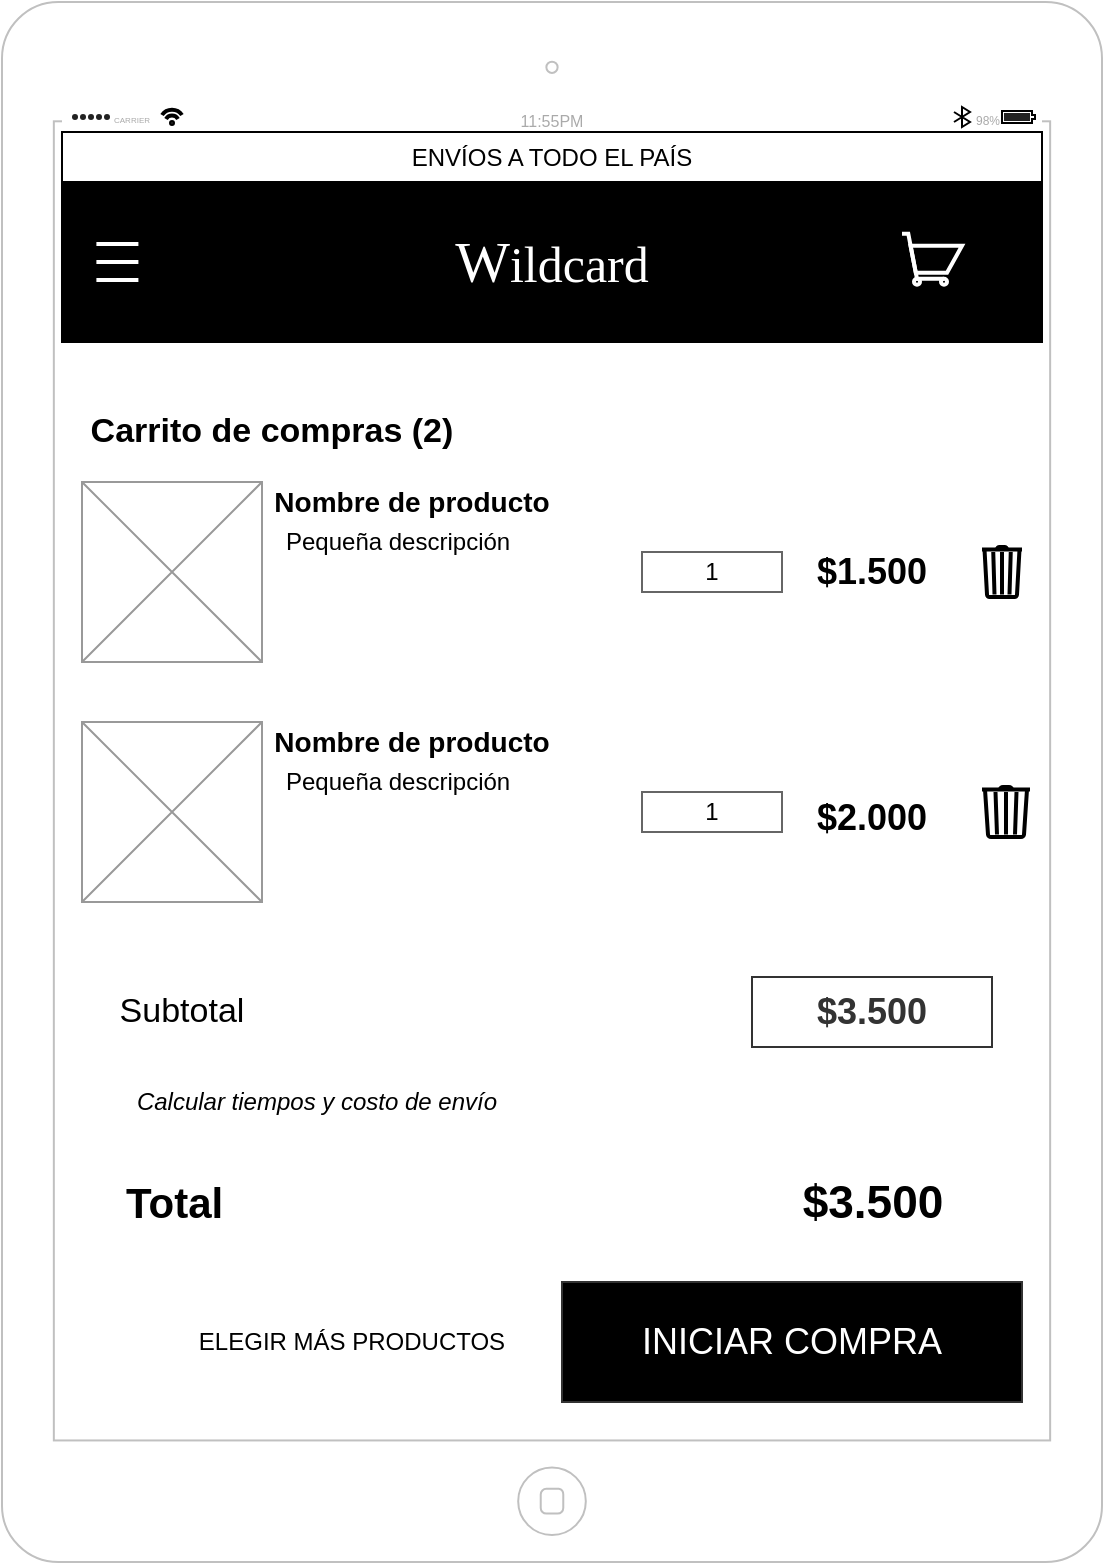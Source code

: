 <mxfile version="13.7.7" type="device"><diagram id="-0yy_ebs7CCKQ1tZL7rp" name="Page-1"><mxGraphModel dx="1550" dy="722" grid="1" gridSize="10" guides="1" tooltips="1" connect="1" arrows="1" fold="1" page="1" pageScale="1" pageWidth="850" pageHeight="1100" math="0" shadow="0"><root><mxCell id="0"/><mxCell id="1" parent="0"/><mxCell id="xbDeX0pREB5TJTkH0_Tu-1" value="" style="html=1;verticalLabelPosition=bottom;labelBackgroundColor=#ffffff;verticalAlign=top;shadow=0;dashed=0;strokeWidth=1;shape=mxgraph.ios7.misc.ipad10inch;strokeColor=#c0c0c0;" parent="1" vertex="1"><mxGeometry x="150" y="60" width="550" height="780" as="geometry"/></mxCell><mxCell id="xbDeX0pREB5TJTkH0_Tu-2" value="" style="html=1;strokeWidth=1;shadow=0;dashed=0;shape=mxgraph.ios7ui.appBar;fillColor=#ffffff;gradientColor=none;" parent="1" vertex="1"><mxGeometry x="180" y="110" width="490" height="15" as="geometry"/></mxCell><mxCell id="xbDeX0pREB5TJTkH0_Tu-3" value="CARRIER" style="shape=rect;align=left;fontSize=8;spacingLeft=24;fontSize=4;fontColor=#aaaaaa;strokeColor=none;fillColor=none;spacingTop=4;" parent="xbDeX0pREB5TJTkH0_Tu-2" vertex="1"><mxGeometry y="0.5" width="50" height="13" relative="1" as="geometry"><mxPoint y="-6.5" as="offset"/></mxGeometry></mxCell><mxCell id="xbDeX0pREB5TJTkH0_Tu-4" value="11:55PM" style="shape=rect;fontSize=8;fontColor=#aaaaaa;strokeColor=none;fillColor=none;spacingTop=4;" parent="xbDeX0pREB5TJTkH0_Tu-2" vertex="1"><mxGeometry x="0.5" y="0.5" width="50" height="13" relative="1" as="geometry"><mxPoint x="-25" y="-6.5" as="offset"/></mxGeometry></mxCell><mxCell id="xbDeX0pREB5TJTkH0_Tu-5" value="98%" style="shape=rect;align=right;fontSize=8;spacingRight=19;fontSize=6;fontColor=#aaaaaa;strokeColor=none;fillColor=none;spacingTop=4;" parent="xbDeX0pREB5TJTkH0_Tu-2" vertex="1"><mxGeometry x="1" y="0.5" width="45" height="13" relative="1" as="geometry"><mxPoint x="-45" y="-6.5" as="offset"/></mxGeometry></mxCell><mxCell id="xbDeX0pREB5TJTkH0_Tu-6" value="&lt;font style=&quot;vertical-align: inherit&quot;&gt;&lt;font style=&quot;vertical-align: inherit&quot;&gt;ENVÍOS A TODO EL PAÍS&lt;/font&gt;&lt;/font&gt;" style="rounded=0;whiteSpace=wrap;html=1;" parent="1" vertex="1"><mxGeometry x="180" y="125" width="490" height="25" as="geometry"/></mxCell><mxCell id="xbDeX0pREB5TJTkH0_Tu-7" value="&lt;font color=&quot;#ffffff&quot; face=&quot;voga&quot; data-font-src=&quot;https://fonts.googleapis.com/css?family=voga&quot; style=&quot;font-size: 29px&quot;&gt;&lt;font style=&quot;vertical-align: inherit&quot;&gt;&lt;font style=&quot;vertical-align: inherit&quot;&gt;&lt;font style=&quot;vertical-align: inherit&quot;&gt;&lt;font style=&quot;vertical-align: inherit&quot;&gt;&lt;font style=&quot;vertical-align: inherit&quot;&gt;&lt;font style=&quot;vertical-align: inherit&quot;&gt;W&lt;/font&gt;&lt;/font&gt;&lt;/font&gt;&lt;/font&gt;&lt;/font&gt;&lt;/font&gt;&lt;/font&gt;&lt;font color=&quot;#ffffff&quot; face=&quot;voga&quot; data-font-src=&quot;https://fonts.googleapis.com/css?family=voga&quot;&gt;&lt;font style=&quot;vertical-align: inherit&quot;&gt;&lt;font style=&quot;vertical-align: inherit ; font-size: 25px&quot;&gt;&lt;font style=&quot;vertical-align: inherit&quot;&gt;&lt;font style=&quot;vertical-align: inherit&quot;&gt;&lt;font style=&quot;vertical-align: inherit&quot;&gt;&lt;font style=&quot;vertical-align: inherit&quot;&gt;ildcard&lt;/font&gt;&lt;/font&gt;&lt;/font&gt;&lt;/font&gt;&lt;/font&gt;&lt;/font&gt;&lt;/font&gt;" style="rounded=0;whiteSpace=wrap;html=1;fillColor=#000000;" parent="1" vertex="1"><mxGeometry x="180" y="150" width="490" height="80" as="geometry"/></mxCell><mxCell id="xbDeX0pREB5TJTkH0_Tu-8" value="" style="html=1;verticalLabelPosition=bottom;align=center;labelBackgroundColor=#ffffff;verticalAlign=top;strokeWidth=2;shadow=0;dashed=0;shape=mxgraph.ios7.icons.most_viewed;pointerEvents=1;fillColor=#000000;strokeColor=#FFFFFF;" parent="1" vertex="1"><mxGeometry x="190" y="178.6" width="28.2" height="22.8" as="geometry"/></mxCell><mxCell id="xbDeX0pREB5TJTkH0_Tu-9" value="" style="html=1;verticalLabelPosition=bottom;align=center;labelBackgroundColor=#ffffff;verticalAlign=top;strokeWidth=2;shadow=0;dashed=0;shape=mxgraph.ios7.icons.shopping_cart;fillColor=none;strokeColor=#FFFFFF;" parent="1" vertex="1"><mxGeometry x="600" y="175.9" width="30" height="25.5" as="geometry"/></mxCell><mxCell id="xbDeX0pREB5TJTkH0_Tu-10" value="&lt;b&gt;&lt;font style=&quot;font-size: 17px&quot;&gt;Carrito de compras (2)&lt;/font&gt;&lt;/b&gt;" style="text;html=1;strokeColor=none;fillColor=none;align=center;verticalAlign=middle;whiteSpace=wrap;rounded=0;" parent="1" vertex="1"><mxGeometry x="190" y="260" width="190" height="30" as="geometry"/></mxCell><mxCell id="xbDeX0pREB5TJTkH0_Tu-11" value="" style="verticalLabelPosition=bottom;shadow=0;dashed=0;align=center;html=1;verticalAlign=top;strokeWidth=1;shape=mxgraph.mockup.graphics.simpleIcon;strokeColor=#999999;fillColor=none;" parent="1" vertex="1"><mxGeometry x="190" y="300" width="90" height="90" as="geometry"/></mxCell><mxCell id="xbDeX0pREB5TJTkH0_Tu-12" value="" style="verticalLabelPosition=bottom;shadow=0;dashed=0;align=center;html=1;verticalAlign=top;strokeWidth=1;shape=mxgraph.mockup.graphics.simpleIcon;strokeColor=#999999;fillColor=none;" parent="1" vertex="1"><mxGeometry x="190" y="420" width="90" height="90" as="geometry"/></mxCell><mxCell id="xbDeX0pREB5TJTkH0_Tu-13" value="&lt;b&gt;&lt;font style=&quot;font-size: 14px&quot;&gt;Nombre de producto&lt;/font&gt;&lt;/b&gt;" style="text;html=1;strokeColor=none;fillColor=none;align=center;verticalAlign=middle;whiteSpace=wrap;rounded=0;" parent="1" vertex="1"><mxGeometry x="280" y="420" width="150" height="20" as="geometry"/></mxCell><mxCell id="xbDeX0pREB5TJTkH0_Tu-14" value="&lt;b&gt;&lt;font style=&quot;font-size: 14px&quot;&gt;Nombre de producto&lt;/font&gt;&lt;/b&gt;" style="text;html=1;strokeColor=none;fillColor=none;align=center;verticalAlign=middle;whiteSpace=wrap;rounded=0;" parent="1" vertex="1"><mxGeometry x="280" y="300" width="150" height="20" as="geometry"/></mxCell><mxCell id="xbDeX0pREB5TJTkH0_Tu-15" value="Pequeña descripción" style="text;html=1;strokeColor=none;fillColor=none;align=left;verticalAlign=middle;whiteSpace=wrap;rounded=0;" parent="1" vertex="1"><mxGeometry x="290" y="320" width="120" height="20" as="geometry"/></mxCell><mxCell id="xbDeX0pREB5TJTkH0_Tu-16" value="&lt;span&gt;Pequeña descripción&lt;/span&gt;" style="text;html=1;strokeColor=none;fillColor=none;align=left;verticalAlign=middle;whiteSpace=wrap;rounded=0;" parent="1" vertex="1"><mxGeometry x="290" y="440" width="120" height="20" as="geometry"/></mxCell><mxCell id="xbDeX0pREB5TJTkH0_Tu-18" value="1" style="rounded=0;whiteSpace=wrap;html=1;fillColor=none;align=center;strokeColor=#666666;" parent="1" vertex="1"><mxGeometry x="470" y="335" width="70" height="20" as="geometry"/></mxCell><mxCell id="xbDeX0pREB5TJTkH0_Tu-19" value="1" style="rounded=0;whiteSpace=wrap;html=1;strokeColor=#666666;fillColor=none;align=center;" parent="1" vertex="1"><mxGeometry x="470" y="455" width="70" height="20" as="geometry"/></mxCell><mxCell id="xbDeX0pREB5TJTkH0_Tu-20" value="&lt;b&gt;&lt;font style=&quot;font-size: 18px&quot;&gt;$1.500&lt;/font&gt;&lt;/b&gt;" style="text;html=1;strokeColor=none;fillColor=none;align=center;verticalAlign=middle;whiteSpace=wrap;rounded=0;" parent="1" vertex="1"><mxGeometry x="545" y="332.5" width="80" height="25" as="geometry"/></mxCell><mxCell id="xbDeX0pREB5TJTkH0_Tu-21" value="&lt;b&gt;&lt;font style=&quot;font-size: 18px&quot;&gt;$2.000&lt;/font&gt;&lt;/b&gt;" style="text;html=1;strokeColor=none;fillColor=none;align=center;verticalAlign=middle;whiteSpace=wrap;rounded=0;" parent="1" vertex="1"><mxGeometry x="550" y="452.5" width="70" height="30" as="geometry"/></mxCell><mxCell id="xbDeX0pREB5TJTkH0_Tu-22" value="" style="html=1;verticalLabelPosition=bottom;align=center;labelBackgroundColor=#ffffff;verticalAlign=top;strokeWidth=2;shadow=0;dashed=0;shape=mxgraph.ios7.icons.trashcan;fillColor=none;" parent="1" vertex="1"><mxGeometry x="640" y="332.5" width="20" height="25" as="geometry"/></mxCell><mxCell id="xbDeX0pREB5TJTkH0_Tu-23" value="" style="html=1;verticalLabelPosition=bottom;align=center;labelBackgroundColor=#ffffff;verticalAlign=top;strokeWidth=2;shadow=0;dashed=0;shape=mxgraph.ios7.icons.trashcan;fillColor=none;" parent="1" vertex="1"><mxGeometry x="640" y="452.5" width="24" height="25" as="geometry"/></mxCell><mxCell id="xbDeX0pREB5TJTkH0_Tu-24" value="&lt;font style=&quot;font-size: 17px&quot;&gt;Subtotal&lt;/font&gt;" style="text;html=1;strokeColor=none;fillColor=none;align=center;verticalAlign=middle;whiteSpace=wrap;rounded=0;" parent="1" vertex="1"><mxGeometry x="180" y="550" width="120" height="30" as="geometry"/></mxCell><mxCell id="xbDeX0pREB5TJTkH0_Tu-25" value="&lt;i&gt;Calcular tiempos y costo de envío&lt;/i&gt;" style="text;html=1;strokeColor=none;fillColor=none;align=center;verticalAlign=middle;whiteSpace=wrap;rounded=0;" parent="1" vertex="1"><mxGeometry x="215" y="600" width="185" height="20" as="geometry"/></mxCell><mxCell id="xbDeX0pREB5TJTkH0_Tu-26" value="&lt;b&gt;&lt;font style=&quot;font-size: 21px&quot;&gt;Total&lt;/font&gt;&lt;/b&gt;" style="text;html=1;strokeColor=none;fillColor=none;align=left;verticalAlign=middle;whiteSpace=wrap;rounded=0;" parent="1" vertex="1"><mxGeometry x="210" y="640" width="70" height="40" as="geometry"/></mxCell><mxCell id="xbDeX0pREB5TJTkH0_Tu-27" value="&lt;font style=&quot;font-size: 18px&quot; color=&quot;#333333&quot;&gt;&lt;b&gt;$3.500&lt;/b&gt;&lt;/font&gt;" style="rounded=0;whiteSpace=wrap;html=1;fillColor=none;align=center;strokeColor=#333333;" parent="1" vertex="1"><mxGeometry x="525" y="547.5" width="120" height="35" as="geometry"/></mxCell><mxCell id="xbDeX0pREB5TJTkH0_Tu-28" value="&lt;b&gt;&lt;font style=&quot;font-size: 23px&quot;&gt;$3.500&lt;/font&gt;&lt;/b&gt;" style="text;html=1;strokeColor=none;fillColor=none;align=center;verticalAlign=middle;whiteSpace=wrap;rounded=0;" parent="1" vertex="1"><mxGeometry x="527.5" y="640" width="115" height="40" as="geometry"/></mxCell><mxCell id="xbDeX0pREB5TJTkH0_Tu-29" value="&lt;font color=&quot;#ffffff&quot; style=&quot;font-size: 18px&quot;&gt;INICIAR COMPRA&lt;/font&gt;" style="rounded=0;whiteSpace=wrap;html=1;strokeColor=#333333;fillColor=#000000;align=center;" parent="1" vertex="1"><mxGeometry x="430" y="700" width="230" height="60" as="geometry"/></mxCell><mxCell id="xbDeX0pREB5TJTkH0_Tu-30" value="ELEGIR MÁS PRODUCTOS" style="text;html=1;strokeColor=none;fillColor=none;align=center;verticalAlign=middle;whiteSpace=wrap;rounded=0;" parent="1" vertex="1"><mxGeometry x="240" y="715" width="170" height="30" as="geometry"/></mxCell></root></mxGraphModel></diagram></mxfile>